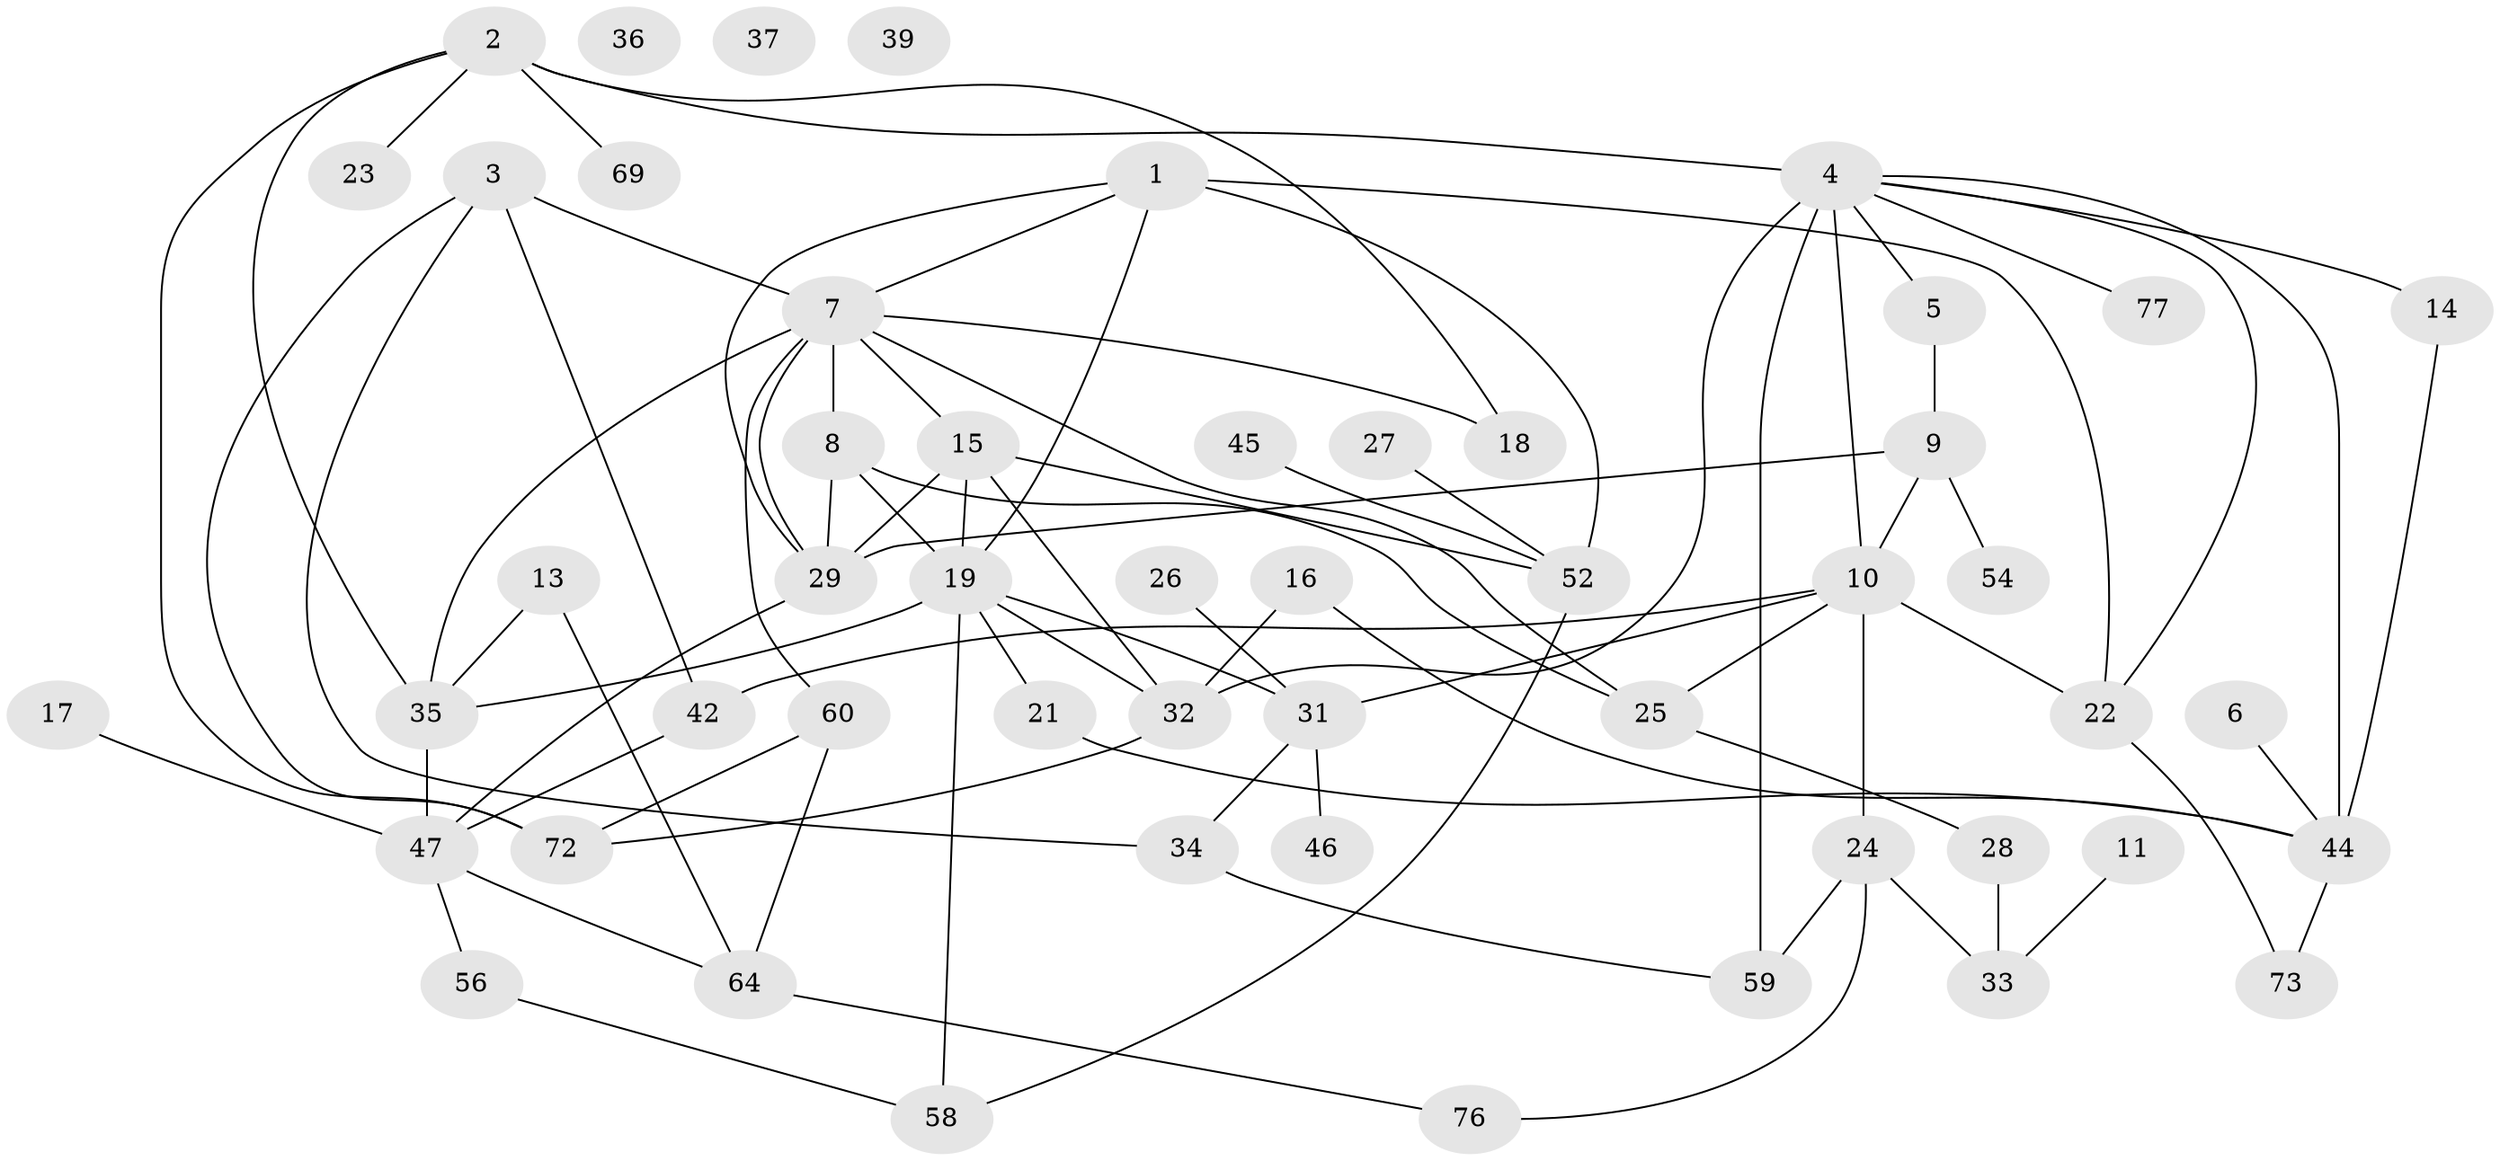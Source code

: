 // Generated by graph-tools (version 1.1) at 2025/23/03/03/25 07:23:24]
// undirected, 52 vertices, 84 edges
graph export_dot {
graph [start="1"]
  node [color=gray90,style=filled];
  1 [super="+41"];
  2 [super="+48"];
  3 [super="+38"];
  4 [super="+49"];
  5;
  6;
  7 [super="+12"];
  8 [super="+78"];
  9 [super="+75"];
  10 [super="+20"];
  11;
  13 [super="+51"];
  14;
  15 [super="+71"];
  16 [super="+53"];
  17 [super="+57"];
  18;
  19 [super="+43"];
  21;
  22;
  23;
  24 [super="+67"];
  25 [super="+66"];
  26;
  27;
  28;
  29 [super="+30"];
  31 [super="+62"];
  32 [super="+40"];
  33 [super="+50"];
  34;
  35 [super="+61"];
  36;
  37;
  39;
  42;
  44 [super="+65"];
  45;
  46;
  47 [super="+55"];
  52 [super="+68"];
  54;
  56 [super="+74"];
  58;
  59 [super="+70"];
  60 [super="+63"];
  64;
  69;
  72;
  73;
  76;
  77;
  1 -- 7;
  1 -- 19;
  1 -- 52 [weight=2];
  1 -- 22;
  1 -- 29;
  2 -- 18;
  2 -- 35;
  2 -- 69;
  2 -- 72;
  2 -- 4;
  2 -- 23;
  3 -- 34;
  3 -- 7;
  3 -- 72;
  3 -- 42;
  4 -- 5;
  4 -- 22;
  4 -- 44;
  4 -- 59 [weight=3];
  4 -- 77;
  4 -- 14;
  4 -- 32;
  4 -- 10;
  5 -- 9;
  6 -- 44;
  7 -- 8;
  7 -- 18;
  7 -- 60;
  7 -- 25;
  7 -- 15;
  7 -- 35;
  7 -- 29;
  8 -- 25;
  8 -- 19;
  8 -- 29;
  9 -- 54;
  9 -- 10;
  9 -- 29;
  10 -- 22;
  10 -- 24;
  10 -- 42;
  10 -- 25;
  10 -- 31;
  11 -- 33;
  13 -- 64;
  13 -- 35;
  14 -- 44;
  15 -- 52;
  15 -- 19;
  15 -- 32;
  15 -- 29;
  16 -- 32;
  16 -- 44;
  17 -- 47;
  19 -- 32;
  19 -- 35;
  19 -- 21;
  19 -- 58;
  19 -- 31;
  21 -- 44;
  22 -- 73;
  24 -- 76;
  24 -- 59;
  24 -- 33;
  25 -- 28;
  26 -- 31;
  27 -- 52;
  28 -- 33;
  29 -- 47;
  31 -- 34;
  31 -- 46;
  32 -- 72;
  34 -- 59;
  35 -- 47;
  42 -- 47;
  44 -- 73;
  45 -- 52;
  47 -- 64;
  47 -- 56;
  52 -- 58;
  56 -- 58;
  60 -- 64;
  60 -- 72;
  64 -- 76;
}

